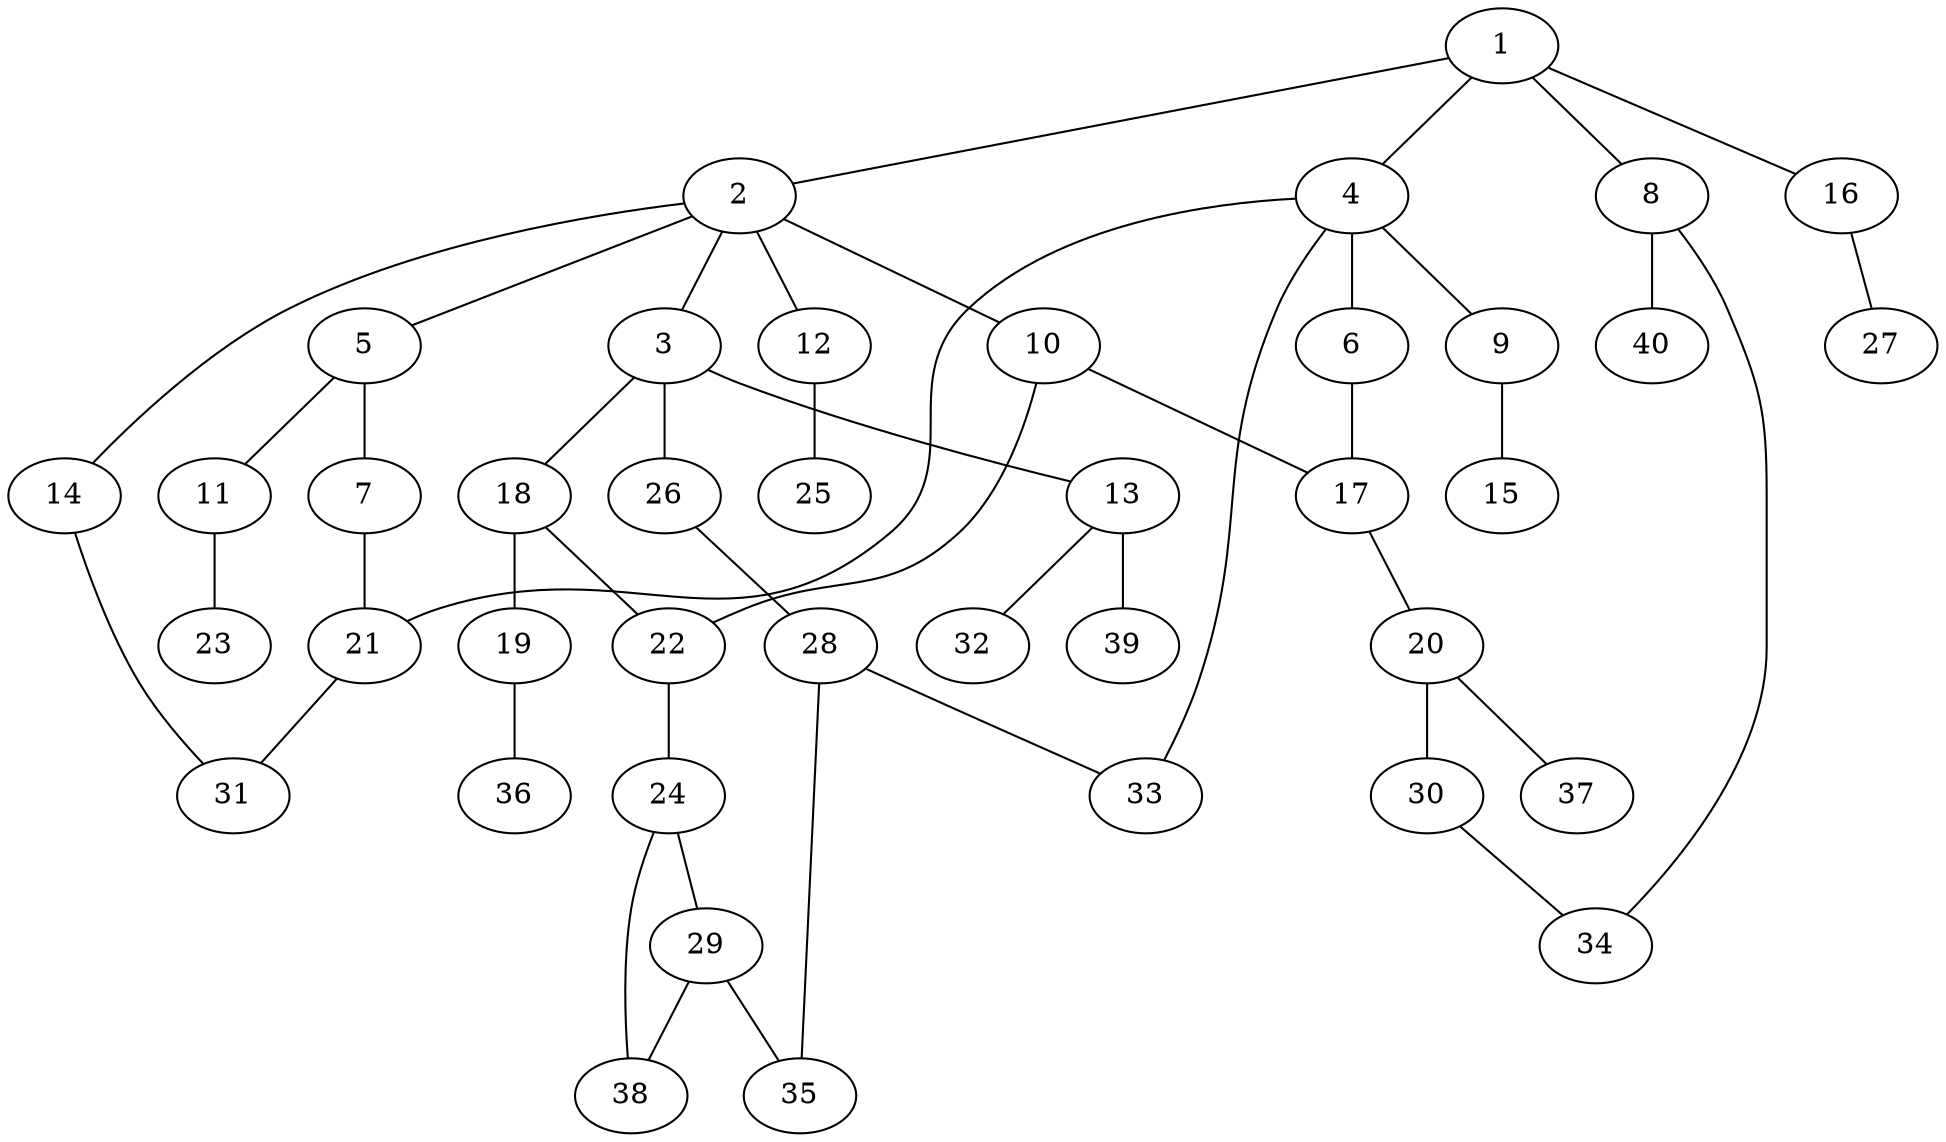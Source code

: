 graph graphname {1--2
1--4
1--8
1--16
2--3
2--5
2--10
2--12
2--14
3--13
3--18
3--26
4--6
4--9
4--21
4--33
5--7
5--11
6--17
7--21
8--34
8--40
9--15
10--17
10--22
11--23
12--25
13--32
13--39
14--31
16--27
17--20
18--19
18--22
19--36
20--30
20--37
21--31
22--24
24--29
24--38
26--28
28--33
28--35
29--35
29--38
30--34
}